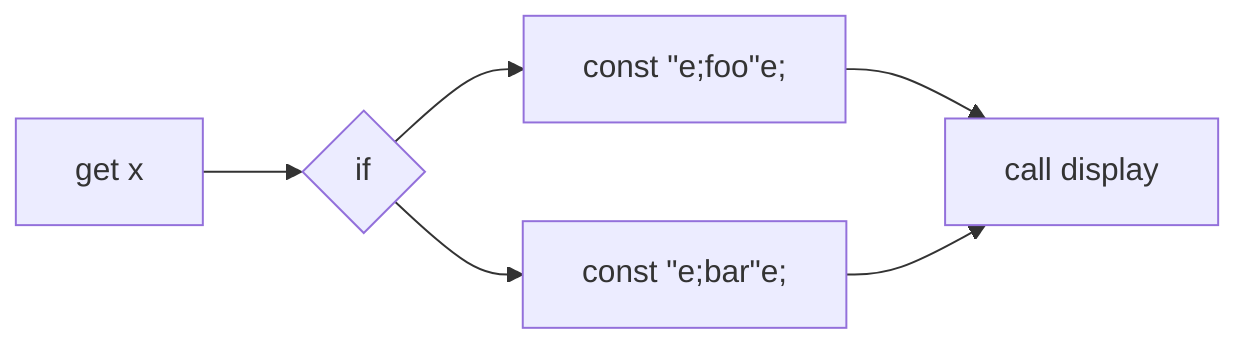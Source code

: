 flowchart LR
  c0[get x] --> c1{if}
  c1 --> c2[const #quote;foo#quote;] --> c4
  c1 --> c3[const #quote;bar#quote;] --> c4
  c4[call display]
